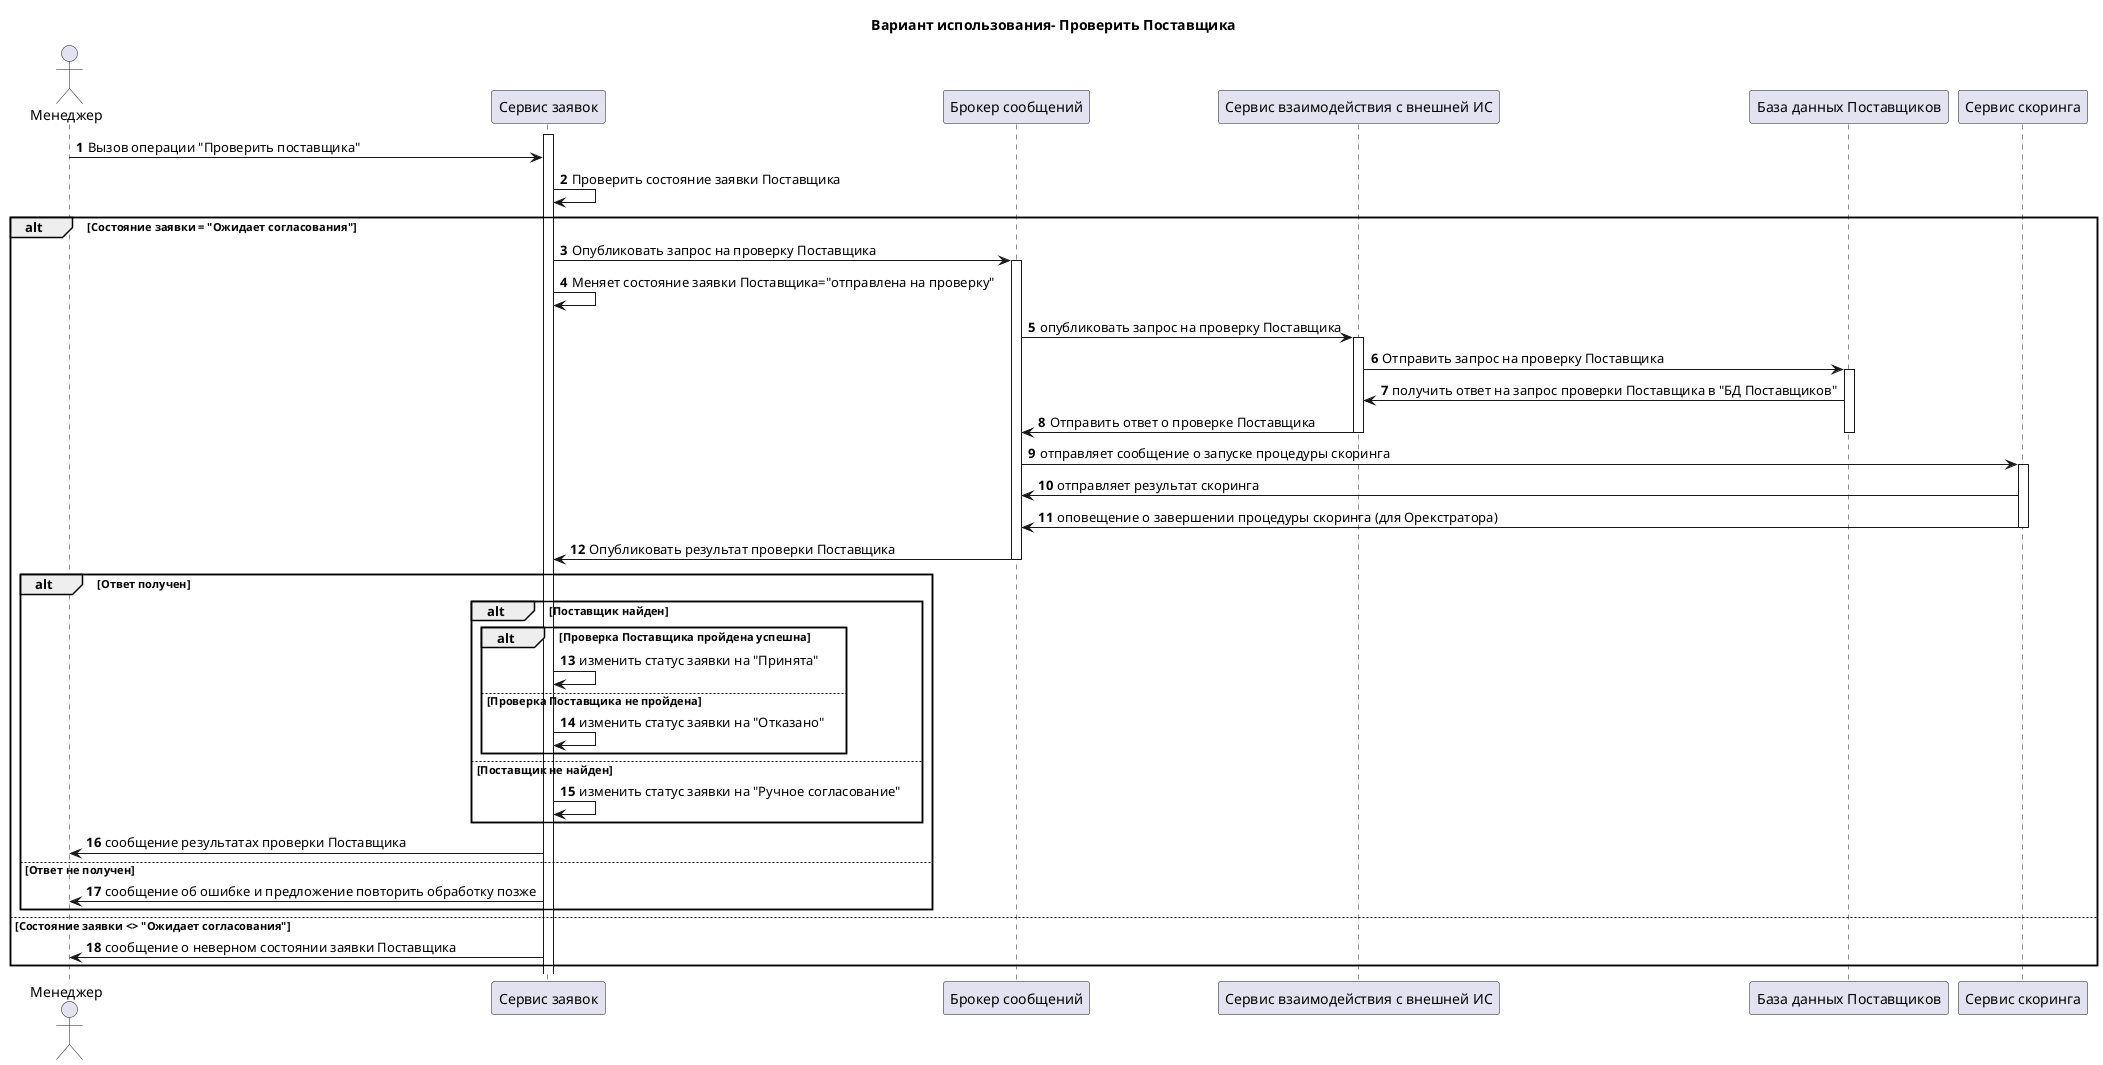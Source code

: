 @startuml

title Вариант использования- Проверить Поставщика

actor        "Менеджер"
participant  "Сервис заявок"
participant  "Брокер сообщений"
participant  "Сервис взаимодействия с внешней ИС"
participant  "База данных Поставщиков"
participant  "Сервис скоринга"

autonumber
activate "Сервис заявок"
Менеджер -> "Сервис заявок": Вызов операции "Проверить поставщика"
"Сервис заявок" -> "Сервис заявок": Проверить состояние заявки Поставщика


alt Состояние заявки = "Ожидает согласования"
    "Сервис заявок" -> "Брокер сообщений" : Опубликовать запрос на проверку Поставщика
    activate "Брокер сообщений"
    "Сервис заявок" -> "Сервис заявок": Меняет состояние заявки Поставщика="отправлена на проверку"
    "Брокер сообщений" -> "Сервис взаимодействия с внешней ИС" : опубликовать запрос на проверку Поставщика
    activate "Сервис взаимодействия с внешней ИС"
    "Сервис взаимодействия с внешней ИС" -> "База данных Поставщиков" : Отправить запрос на проверку Поставщика
     activate "База данных Поставщиков"
    "База данных Поставщиков" -> "Сервис взаимодействия с внешней ИС": получить ответ на запрос проверки Поставщика в "БД Поставщиков"
     "Сервис взаимодействия с внешней ИС" -> "Брокер сообщений" : Отправить ответ о проверке Поставщика
     deactivate "База данных Поставщиков"
     deactivate "Сервис взаимодействия с внешней ИС"
    "Брокер сообщений" -> "Сервис скоринга" : отправляет сообщение о запуске процедуры скоринга
    activate "Сервис скоринга"
    "Сервис скоринга" -> "Брокер сообщений" : отправляет результат скоринга
    "Сервис скоринга" -> "Брокер сообщений" : оповещение о завершении процедуры скоринга (для Орекстратора)

    deactivate "Сервис скоринга"
    "Брокер сообщений" ->  "Сервис заявок" :  Опубликовать результат проверки Поставщика
    deactivate "Брокер сообщений"

    alt Ответ получен
        alt Поставщик найден
            alt Проверка Поставщика пройдена успешна
                "Сервис заявок" -> "Сервис заявок" : изменить статус заявки на "Принята"
            else Проверка Поставщика не пройдена
                "Сервис заявок" -> "Сервис заявок" : изменить статус заявки на "Отказано"
            end alt
        else Поставщик не найден
            "Сервис заявок" -> "Сервис заявок" : изменить статус заявки на "Ручное согласование"
        end alt
        "Сервис заявок" -> "Менеджер" : сообщение результатах проверки Поставщика
    else Ответ не получен
        "Сервис заявок" -> "Менеджер" : сообщение об ошибке и предложение повторить обработку позже
    end alt


else Состояние заявки <> "Ожидает согласования"
    "Сервис заявок" -> "Менеджер" : сообщение о неверном состоянии заявки Поставщика
end alt


@enduml